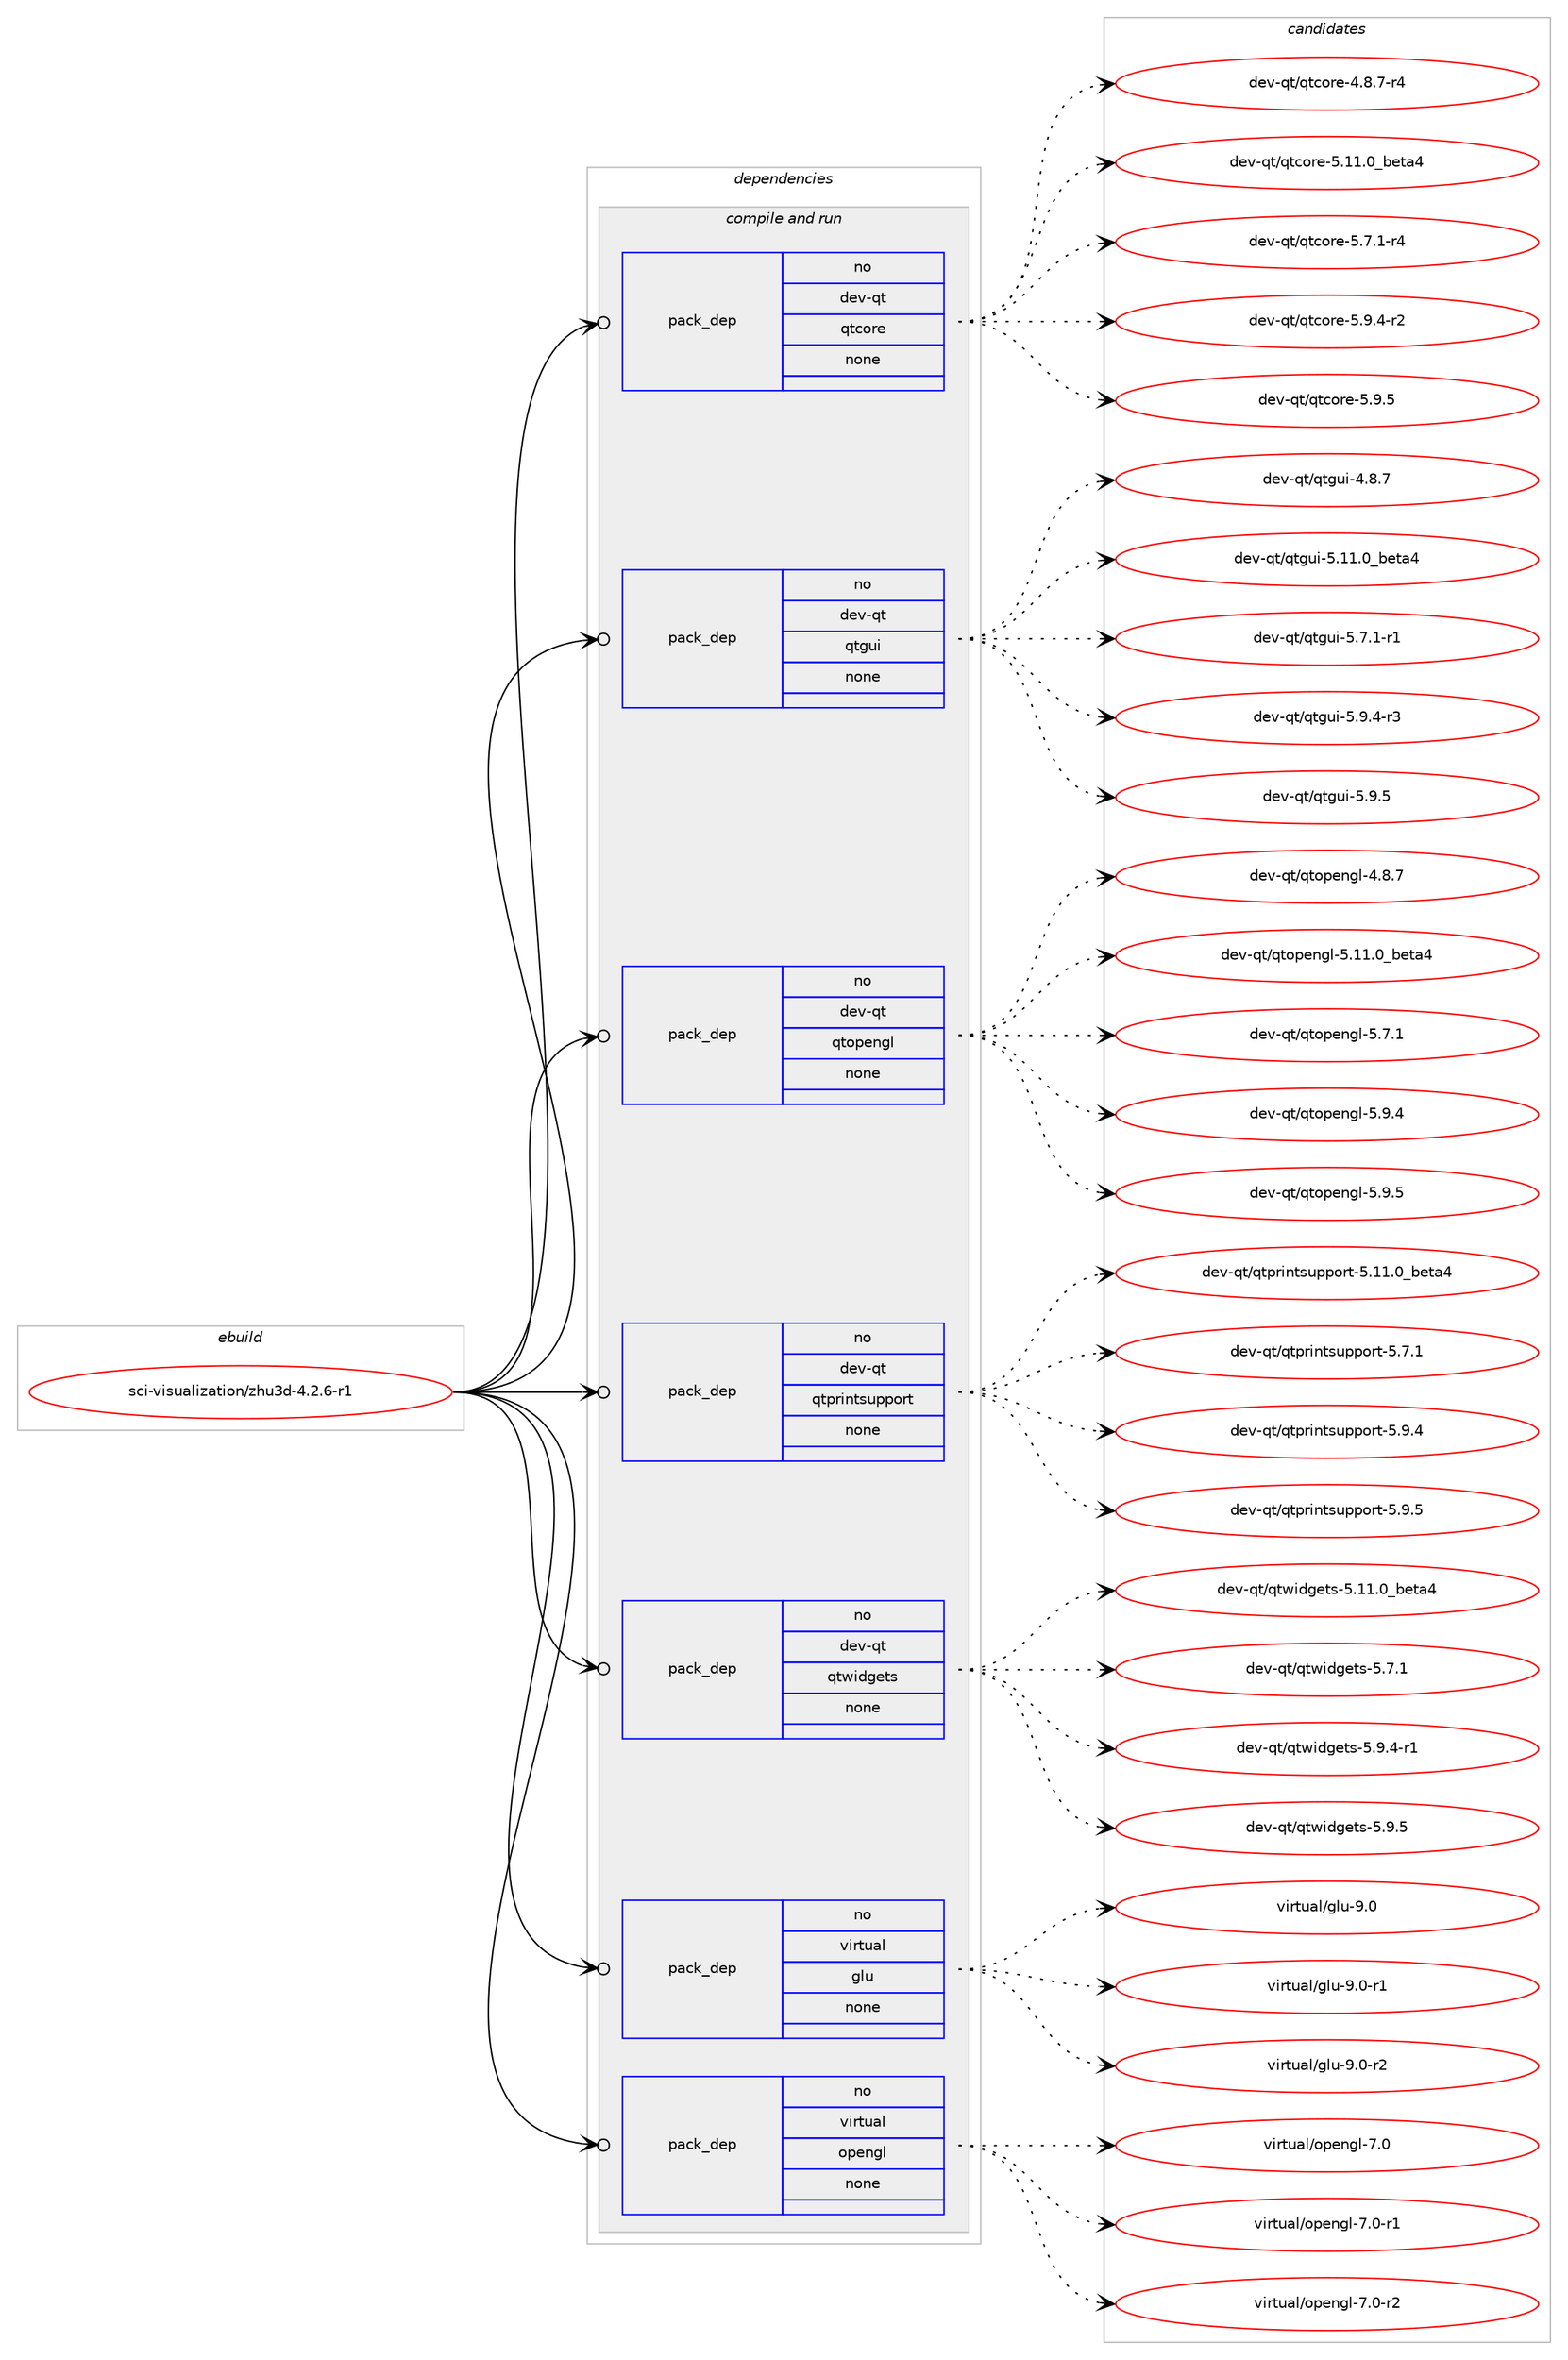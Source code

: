 digraph prolog {

# *************
# Graph options
# *************

newrank=true;
concentrate=true;
compound=true;
graph [rankdir=LR,fontname=Helvetica,fontsize=10,ranksep=1.5];#, ranksep=2.5, nodesep=0.2];
edge  [arrowhead=vee];
node  [fontname=Helvetica,fontsize=10];

# **********
# The ebuild
# **********

subgraph cluster_leftcol {
color=gray;
rank=same;
label=<<i>ebuild</i>>;
id [label="sci-visualization/zhu3d-4.2.6-r1", color=red, width=4, href="../sci-visualization/zhu3d-4.2.6-r1.svg"];
}

# ****************
# The dependencies
# ****************

subgraph cluster_midcol {
color=gray;
label=<<i>dependencies</i>>;
subgraph cluster_compile {
fillcolor="#eeeeee";
style=filled;
label=<<i>compile</i>>;
}
subgraph cluster_compileandrun {
fillcolor="#eeeeee";
style=filled;
label=<<i>compile and run</i>>;
subgraph pack698 {
dependency1074 [label=<<TABLE BORDER="0" CELLBORDER="1" CELLSPACING="0" CELLPADDING="4" WIDTH="220"><TR><TD ROWSPAN="6" CELLPADDING="30">pack_dep</TD></TR><TR><TD WIDTH="110">no</TD></TR><TR><TD>dev-qt</TD></TR><TR><TD>qtcore</TD></TR><TR><TD>none</TD></TR><TR><TD></TD></TR></TABLE>>, shape=none, color=blue];
}
id:e -> dependency1074:w [weight=20,style="solid",arrowhead="odotvee"];
subgraph pack699 {
dependency1075 [label=<<TABLE BORDER="0" CELLBORDER="1" CELLSPACING="0" CELLPADDING="4" WIDTH="220"><TR><TD ROWSPAN="6" CELLPADDING="30">pack_dep</TD></TR><TR><TD WIDTH="110">no</TD></TR><TR><TD>dev-qt</TD></TR><TR><TD>qtgui</TD></TR><TR><TD>none</TD></TR><TR><TD></TD></TR></TABLE>>, shape=none, color=blue];
}
id:e -> dependency1075:w [weight=20,style="solid",arrowhead="odotvee"];
subgraph pack700 {
dependency1076 [label=<<TABLE BORDER="0" CELLBORDER="1" CELLSPACING="0" CELLPADDING="4" WIDTH="220"><TR><TD ROWSPAN="6" CELLPADDING="30">pack_dep</TD></TR><TR><TD WIDTH="110">no</TD></TR><TR><TD>dev-qt</TD></TR><TR><TD>qtopengl</TD></TR><TR><TD>none</TD></TR><TR><TD></TD></TR></TABLE>>, shape=none, color=blue];
}
id:e -> dependency1076:w [weight=20,style="solid",arrowhead="odotvee"];
subgraph pack701 {
dependency1077 [label=<<TABLE BORDER="0" CELLBORDER="1" CELLSPACING="0" CELLPADDING="4" WIDTH="220"><TR><TD ROWSPAN="6" CELLPADDING="30">pack_dep</TD></TR><TR><TD WIDTH="110">no</TD></TR><TR><TD>dev-qt</TD></TR><TR><TD>qtprintsupport</TD></TR><TR><TD>none</TD></TR><TR><TD></TD></TR></TABLE>>, shape=none, color=blue];
}
id:e -> dependency1077:w [weight=20,style="solid",arrowhead="odotvee"];
subgraph pack702 {
dependency1078 [label=<<TABLE BORDER="0" CELLBORDER="1" CELLSPACING="0" CELLPADDING="4" WIDTH="220"><TR><TD ROWSPAN="6" CELLPADDING="30">pack_dep</TD></TR><TR><TD WIDTH="110">no</TD></TR><TR><TD>dev-qt</TD></TR><TR><TD>qtwidgets</TD></TR><TR><TD>none</TD></TR><TR><TD></TD></TR></TABLE>>, shape=none, color=blue];
}
id:e -> dependency1078:w [weight=20,style="solid",arrowhead="odotvee"];
subgraph pack703 {
dependency1079 [label=<<TABLE BORDER="0" CELLBORDER="1" CELLSPACING="0" CELLPADDING="4" WIDTH="220"><TR><TD ROWSPAN="6" CELLPADDING="30">pack_dep</TD></TR><TR><TD WIDTH="110">no</TD></TR><TR><TD>virtual</TD></TR><TR><TD>glu</TD></TR><TR><TD>none</TD></TR><TR><TD></TD></TR></TABLE>>, shape=none, color=blue];
}
id:e -> dependency1079:w [weight=20,style="solid",arrowhead="odotvee"];
subgraph pack704 {
dependency1080 [label=<<TABLE BORDER="0" CELLBORDER="1" CELLSPACING="0" CELLPADDING="4" WIDTH="220"><TR><TD ROWSPAN="6" CELLPADDING="30">pack_dep</TD></TR><TR><TD WIDTH="110">no</TD></TR><TR><TD>virtual</TD></TR><TR><TD>opengl</TD></TR><TR><TD>none</TD></TR><TR><TD></TD></TR></TABLE>>, shape=none, color=blue];
}
id:e -> dependency1080:w [weight=20,style="solid",arrowhead="odotvee"];
}
subgraph cluster_run {
fillcolor="#eeeeee";
style=filled;
label=<<i>run</i>>;
}
}

# **************
# The candidates
# **************

subgraph cluster_choices {
rank=same;
color=gray;
label=<<i>candidates</i>>;

subgraph choice698 {
color=black;
nodesep=1;
choice1001011184511311647113116991111141014552465646554511452 [label="dev-qt/qtcore-4.8.7-r4", color=red, width=4,href="../dev-qt/qtcore-4.8.7-r4.svg"];
choice1001011184511311647113116991111141014553464949464895981011169752 [label="dev-qt/qtcore-5.11.0_beta4", color=red, width=4,href="../dev-qt/qtcore-5.11.0_beta4.svg"];
choice1001011184511311647113116991111141014553465546494511452 [label="dev-qt/qtcore-5.7.1-r4", color=red, width=4,href="../dev-qt/qtcore-5.7.1-r4.svg"];
choice1001011184511311647113116991111141014553465746524511450 [label="dev-qt/qtcore-5.9.4-r2", color=red, width=4,href="../dev-qt/qtcore-5.9.4-r2.svg"];
choice100101118451131164711311699111114101455346574653 [label="dev-qt/qtcore-5.9.5", color=red, width=4,href="../dev-qt/qtcore-5.9.5.svg"];
dependency1074:e -> choice1001011184511311647113116991111141014552465646554511452:w [style=dotted,weight="100"];
dependency1074:e -> choice1001011184511311647113116991111141014553464949464895981011169752:w [style=dotted,weight="100"];
dependency1074:e -> choice1001011184511311647113116991111141014553465546494511452:w [style=dotted,weight="100"];
dependency1074:e -> choice1001011184511311647113116991111141014553465746524511450:w [style=dotted,weight="100"];
dependency1074:e -> choice100101118451131164711311699111114101455346574653:w [style=dotted,weight="100"];
}
subgraph choice699 {
color=black;
nodesep=1;
choice1001011184511311647113116103117105455246564655 [label="dev-qt/qtgui-4.8.7", color=red, width=4,href="../dev-qt/qtgui-4.8.7.svg"];
choice10010111845113116471131161031171054553464949464895981011169752 [label="dev-qt/qtgui-5.11.0_beta4", color=red, width=4,href="../dev-qt/qtgui-5.11.0_beta4.svg"];
choice10010111845113116471131161031171054553465546494511449 [label="dev-qt/qtgui-5.7.1-r1", color=red, width=4,href="../dev-qt/qtgui-5.7.1-r1.svg"];
choice10010111845113116471131161031171054553465746524511451 [label="dev-qt/qtgui-5.9.4-r3", color=red, width=4,href="../dev-qt/qtgui-5.9.4-r3.svg"];
choice1001011184511311647113116103117105455346574653 [label="dev-qt/qtgui-5.9.5", color=red, width=4,href="../dev-qt/qtgui-5.9.5.svg"];
dependency1075:e -> choice1001011184511311647113116103117105455246564655:w [style=dotted,weight="100"];
dependency1075:e -> choice10010111845113116471131161031171054553464949464895981011169752:w [style=dotted,weight="100"];
dependency1075:e -> choice10010111845113116471131161031171054553465546494511449:w [style=dotted,weight="100"];
dependency1075:e -> choice10010111845113116471131161031171054553465746524511451:w [style=dotted,weight="100"];
dependency1075:e -> choice1001011184511311647113116103117105455346574653:w [style=dotted,weight="100"];
}
subgraph choice700 {
color=black;
nodesep=1;
choice1001011184511311647113116111112101110103108455246564655 [label="dev-qt/qtopengl-4.8.7", color=red, width=4,href="../dev-qt/qtopengl-4.8.7.svg"];
choice10010111845113116471131161111121011101031084553464949464895981011169752 [label="dev-qt/qtopengl-5.11.0_beta4", color=red, width=4,href="../dev-qt/qtopengl-5.11.0_beta4.svg"];
choice1001011184511311647113116111112101110103108455346554649 [label="dev-qt/qtopengl-5.7.1", color=red, width=4,href="../dev-qt/qtopengl-5.7.1.svg"];
choice1001011184511311647113116111112101110103108455346574652 [label="dev-qt/qtopengl-5.9.4", color=red, width=4,href="../dev-qt/qtopengl-5.9.4.svg"];
choice1001011184511311647113116111112101110103108455346574653 [label="dev-qt/qtopengl-5.9.5", color=red, width=4,href="../dev-qt/qtopengl-5.9.5.svg"];
dependency1076:e -> choice1001011184511311647113116111112101110103108455246564655:w [style=dotted,weight="100"];
dependency1076:e -> choice10010111845113116471131161111121011101031084553464949464895981011169752:w [style=dotted,weight="100"];
dependency1076:e -> choice1001011184511311647113116111112101110103108455346554649:w [style=dotted,weight="100"];
dependency1076:e -> choice1001011184511311647113116111112101110103108455346574652:w [style=dotted,weight="100"];
dependency1076:e -> choice1001011184511311647113116111112101110103108455346574653:w [style=dotted,weight="100"];
}
subgraph choice701 {
color=black;
nodesep=1;
choice10010111845113116471131161121141051101161151171121121111141164553464949464895981011169752 [label="dev-qt/qtprintsupport-5.11.0_beta4", color=red, width=4,href="../dev-qt/qtprintsupport-5.11.0_beta4.svg"];
choice1001011184511311647113116112114105110116115117112112111114116455346554649 [label="dev-qt/qtprintsupport-5.7.1", color=red, width=4,href="../dev-qt/qtprintsupport-5.7.1.svg"];
choice1001011184511311647113116112114105110116115117112112111114116455346574652 [label="dev-qt/qtprintsupport-5.9.4", color=red, width=4,href="../dev-qt/qtprintsupport-5.9.4.svg"];
choice1001011184511311647113116112114105110116115117112112111114116455346574653 [label="dev-qt/qtprintsupport-5.9.5", color=red, width=4,href="../dev-qt/qtprintsupport-5.9.5.svg"];
dependency1077:e -> choice10010111845113116471131161121141051101161151171121121111141164553464949464895981011169752:w [style=dotted,weight="100"];
dependency1077:e -> choice1001011184511311647113116112114105110116115117112112111114116455346554649:w [style=dotted,weight="100"];
dependency1077:e -> choice1001011184511311647113116112114105110116115117112112111114116455346574652:w [style=dotted,weight="100"];
dependency1077:e -> choice1001011184511311647113116112114105110116115117112112111114116455346574653:w [style=dotted,weight="100"];
}
subgraph choice702 {
color=black;
nodesep=1;
choice10010111845113116471131161191051001031011161154553464949464895981011169752 [label="dev-qt/qtwidgets-5.11.0_beta4", color=red, width=4,href="../dev-qt/qtwidgets-5.11.0_beta4.svg"];
choice1001011184511311647113116119105100103101116115455346554649 [label="dev-qt/qtwidgets-5.7.1", color=red, width=4,href="../dev-qt/qtwidgets-5.7.1.svg"];
choice10010111845113116471131161191051001031011161154553465746524511449 [label="dev-qt/qtwidgets-5.9.4-r1", color=red, width=4,href="../dev-qt/qtwidgets-5.9.4-r1.svg"];
choice1001011184511311647113116119105100103101116115455346574653 [label="dev-qt/qtwidgets-5.9.5", color=red, width=4,href="../dev-qt/qtwidgets-5.9.5.svg"];
dependency1078:e -> choice10010111845113116471131161191051001031011161154553464949464895981011169752:w [style=dotted,weight="100"];
dependency1078:e -> choice1001011184511311647113116119105100103101116115455346554649:w [style=dotted,weight="100"];
dependency1078:e -> choice10010111845113116471131161191051001031011161154553465746524511449:w [style=dotted,weight="100"];
dependency1078:e -> choice1001011184511311647113116119105100103101116115455346574653:w [style=dotted,weight="100"];
}
subgraph choice703 {
color=black;
nodesep=1;
choice118105114116117971084710310811745574648 [label="virtual/glu-9.0", color=red, width=4,href="../virtual/glu-9.0.svg"];
choice1181051141161179710847103108117455746484511449 [label="virtual/glu-9.0-r1", color=red, width=4,href="../virtual/glu-9.0-r1.svg"];
choice1181051141161179710847103108117455746484511450 [label="virtual/glu-9.0-r2", color=red, width=4,href="../virtual/glu-9.0-r2.svg"];
dependency1079:e -> choice118105114116117971084710310811745574648:w [style=dotted,weight="100"];
dependency1079:e -> choice1181051141161179710847103108117455746484511449:w [style=dotted,weight="100"];
dependency1079:e -> choice1181051141161179710847103108117455746484511450:w [style=dotted,weight="100"];
}
subgraph choice704 {
color=black;
nodesep=1;
choice118105114116117971084711111210111010310845554648 [label="virtual/opengl-7.0", color=red, width=4,href="../virtual/opengl-7.0.svg"];
choice1181051141161179710847111112101110103108455546484511449 [label="virtual/opengl-7.0-r1", color=red, width=4,href="../virtual/opengl-7.0-r1.svg"];
choice1181051141161179710847111112101110103108455546484511450 [label="virtual/opengl-7.0-r2", color=red, width=4,href="../virtual/opengl-7.0-r2.svg"];
dependency1080:e -> choice118105114116117971084711111210111010310845554648:w [style=dotted,weight="100"];
dependency1080:e -> choice1181051141161179710847111112101110103108455546484511449:w [style=dotted,weight="100"];
dependency1080:e -> choice1181051141161179710847111112101110103108455546484511450:w [style=dotted,weight="100"];
}
}

}
